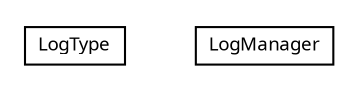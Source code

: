 #!/usr/local/bin/dot
#
# Class diagram 
# Generated by UMLGraph version R5_6 (http://www.umlgraph.org/)
#

digraph G {
	edge [fontname="Trebuchet MS",fontsize=10,labelfontname="Trebuchet MS",labelfontsize=10];
	node [fontname="Trebuchet MS",fontsize=10,shape=plaintext];
	nodesep=0.25;
	ranksep=0.5;
	// se.cambio.cds.controller.logs.LogType
	c24318 [label=<<table title="se.cambio.cds.controller.logs.LogType" border="0" cellborder="1" cellspacing="0" cellpadding="2" port="p" href="./LogType.html">
		<tr><td><table border="0" cellspacing="0" cellpadding="1">
<tr><td align="center" balign="center"><font face="Trebuchet MS"> LogType </font></td></tr>
		</table></td></tr>
		</table>>, URL="./LogType.html", fontname="Trebuchet MS", fontcolor="black", fontsize=9.0];
	// se.cambio.cds.controller.logs.LogManager
	c24319 [label=<<table title="se.cambio.cds.controller.logs.LogManager" border="0" cellborder="1" cellspacing="0" cellpadding="2" port="p" href="./LogManager.html">
		<tr><td><table border="0" cellspacing="0" cellpadding="1">
<tr><td align="center" balign="center"><font face="Trebuchet MS"> LogManager </font></td></tr>
		</table></td></tr>
		</table>>, URL="./LogManager.html", fontname="Trebuchet MS", fontcolor="black", fontsize=9.0];
}

